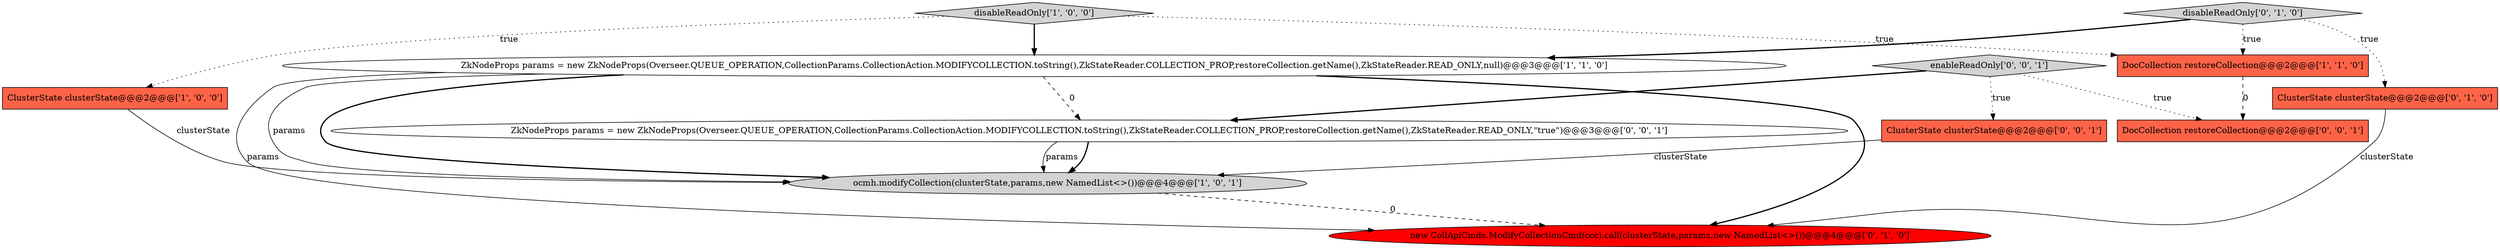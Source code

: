 digraph {
3 [style = filled, label = "disableReadOnly['1', '0', '0']", fillcolor = lightgray, shape = diamond image = "AAA0AAABBB1BBB"];
8 [style = filled, label = "ClusterState clusterState@@@2@@@['0', '0', '1']", fillcolor = tomato, shape = box image = "AAA0AAABBB3BBB"];
1 [style = filled, label = "ZkNodeProps params = new ZkNodeProps(Overseer.QUEUE_OPERATION,CollectionParams.CollectionAction.MODIFYCOLLECTION.toString(),ZkStateReader.COLLECTION_PROP,restoreCollection.getName(),ZkStateReader.READ_ONLY,null)@@@3@@@['1', '1', '0']", fillcolor = white, shape = ellipse image = "AAA0AAABBB1BBB"];
5 [style = filled, label = "disableReadOnly['0', '1', '0']", fillcolor = lightgray, shape = diamond image = "AAA0AAABBB2BBB"];
2 [style = filled, label = "ocmh.modifyCollection(clusterState,params,new NamedList<>())@@@4@@@['1', '0', '1']", fillcolor = lightgray, shape = ellipse image = "AAA0AAABBB1BBB"];
0 [style = filled, label = "ClusterState clusterState@@@2@@@['1', '0', '0']", fillcolor = tomato, shape = box image = "AAA0AAABBB1BBB"];
9 [style = filled, label = "DocCollection restoreCollection@@@2@@@['0', '0', '1']", fillcolor = tomato, shape = box image = "AAA0AAABBB3BBB"];
10 [style = filled, label = "enableReadOnly['0', '0', '1']", fillcolor = lightgray, shape = diamond image = "AAA0AAABBB3BBB"];
11 [style = filled, label = "ZkNodeProps params = new ZkNodeProps(Overseer.QUEUE_OPERATION,CollectionParams.CollectionAction.MODIFYCOLLECTION.toString(),ZkStateReader.COLLECTION_PROP,restoreCollection.getName(),ZkStateReader.READ_ONLY,\"true\")@@@3@@@['0', '0', '1']", fillcolor = white, shape = ellipse image = "AAA0AAABBB3BBB"];
7 [style = filled, label = "new CollApiCmds.ModifyCollectionCmd(ccc).call(clusterState,params,new NamedList<>())@@@4@@@['0', '1', '0']", fillcolor = red, shape = ellipse image = "AAA1AAABBB2BBB"];
6 [style = filled, label = "ClusterState clusterState@@@2@@@['0', '1', '0']", fillcolor = tomato, shape = box image = "AAA0AAABBB2BBB"];
4 [style = filled, label = "DocCollection restoreCollection@@@2@@@['1', '1', '0']", fillcolor = tomato, shape = box image = "AAA0AAABBB1BBB"];
10->8 [style = dotted, label="true"];
3->1 [style = bold, label=""];
5->6 [style = dotted, label="true"];
3->4 [style = dotted, label="true"];
1->7 [style = solid, label="params"];
2->7 [style = dashed, label="0"];
10->9 [style = dotted, label="true"];
1->7 [style = bold, label=""];
11->2 [style = bold, label=""];
5->4 [style = dotted, label="true"];
6->7 [style = solid, label="clusterState"];
5->1 [style = bold, label=""];
4->9 [style = dashed, label="0"];
11->2 [style = solid, label="params"];
1->2 [style = solid, label="params"];
0->2 [style = solid, label="clusterState"];
1->11 [style = dashed, label="0"];
8->2 [style = solid, label="clusterState"];
3->0 [style = dotted, label="true"];
1->2 [style = bold, label=""];
10->11 [style = bold, label=""];
}

